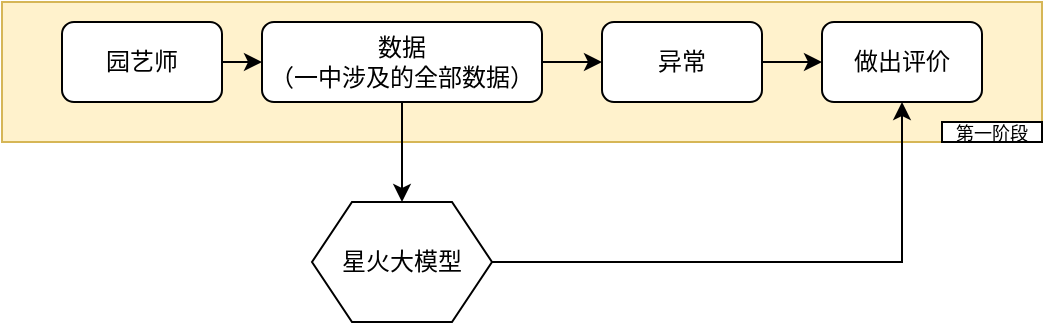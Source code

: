 <mxfile version="22.1.5" type="github" pages="2">
  <diagram name="第 1 页" id="VEZuiPWOyS5Thi3j2-d4">
    <mxGraphModel dx="1050" dy="597" grid="1" gridSize="10" guides="1" tooltips="1" connect="1" arrows="1" fold="1" page="1" pageScale="1" pageWidth="827" pageHeight="1169" math="0" shadow="0">
      <root>
        <mxCell id="0" />
        <mxCell id="1" parent="0" />
        <mxCell id="9nfToMPY9AtCd0rVWG0R-11" value="" style="rounded=0;whiteSpace=wrap;html=1;fillColor=#fff2cc;strokeColor=#d6b656;" vertex="1" parent="1">
          <mxGeometry x="10" y="190" width="520" height="70" as="geometry" />
        </mxCell>
        <mxCell id="9nfToMPY9AtCd0rVWG0R-5" style="edgeStyle=orthogonalEdgeStyle;rounded=0;orthogonalLoop=1;jettySize=auto;html=1;exitX=1;exitY=0.5;exitDx=0;exitDy=0;entryX=0;entryY=0.5;entryDx=0;entryDy=0;" edge="1" parent="1" source="9nfToMPY9AtCd0rVWG0R-1" target="9nfToMPY9AtCd0rVWG0R-2">
          <mxGeometry relative="1" as="geometry" />
        </mxCell>
        <mxCell id="9nfToMPY9AtCd0rVWG0R-1" value="园艺师" style="rounded=1;whiteSpace=wrap;html=1;" vertex="1" parent="1">
          <mxGeometry x="40" y="200" width="80" height="40" as="geometry" />
        </mxCell>
        <mxCell id="9nfToMPY9AtCd0rVWG0R-6" style="edgeStyle=orthogonalEdgeStyle;rounded=0;orthogonalLoop=1;jettySize=auto;html=1;exitX=1;exitY=0.5;exitDx=0;exitDy=0;entryX=0;entryY=0.5;entryDx=0;entryDy=0;" edge="1" parent="1" source="9nfToMPY9AtCd0rVWG0R-2" target="9nfToMPY9AtCd0rVWG0R-3">
          <mxGeometry relative="1" as="geometry" />
        </mxCell>
        <mxCell id="9nfToMPY9AtCd0rVWG0R-9" style="edgeStyle=orthogonalEdgeStyle;rounded=0;orthogonalLoop=1;jettySize=auto;html=1;exitX=0.5;exitY=1;exitDx=0;exitDy=0;entryX=0.5;entryY=0;entryDx=0;entryDy=0;" edge="1" parent="1" source="9nfToMPY9AtCd0rVWG0R-2" target="9nfToMPY9AtCd0rVWG0R-8">
          <mxGeometry relative="1" as="geometry" />
        </mxCell>
        <mxCell id="9nfToMPY9AtCd0rVWG0R-2" value="数据&lt;br&gt;（一中涉及的全部数据）" style="rounded=1;whiteSpace=wrap;html=1;" vertex="1" parent="1">
          <mxGeometry x="140" y="200" width="140" height="40" as="geometry" />
        </mxCell>
        <mxCell id="9nfToMPY9AtCd0rVWG0R-7" style="edgeStyle=orthogonalEdgeStyle;rounded=0;orthogonalLoop=1;jettySize=auto;html=1;exitX=1;exitY=0.5;exitDx=0;exitDy=0;entryX=0;entryY=0.5;entryDx=0;entryDy=0;" edge="1" parent="1" source="9nfToMPY9AtCd0rVWG0R-3" target="9nfToMPY9AtCd0rVWG0R-4">
          <mxGeometry relative="1" as="geometry" />
        </mxCell>
        <mxCell id="9nfToMPY9AtCd0rVWG0R-3" value="异常" style="rounded=1;whiteSpace=wrap;html=1;" vertex="1" parent="1">
          <mxGeometry x="310" y="200" width="80" height="40" as="geometry" />
        </mxCell>
        <mxCell id="9nfToMPY9AtCd0rVWG0R-4" value="做出评价" style="rounded=1;whiteSpace=wrap;html=1;" vertex="1" parent="1">
          <mxGeometry x="420" y="200" width="80" height="40" as="geometry" />
        </mxCell>
        <mxCell id="9nfToMPY9AtCd0rVWG0R-10" style="edgeStyle=orthogonalEdgeStyle;rounded=0;orthogonalLoop=1;jettySize=auto;html=1;exitX=1;exitY=0.5;exitDx=0;exitDy=0;entryX=0.5;entryY=1;entryDx=0;entryDy=0;" edge="1" parent="1" source="9nfToMPY9AtCd0rVWG0R-8" target="9nfToMPY9AtCd0rVWG0R-4">
          <mxGeometry relative="1" as="geometry" />
        </mxCell>
        <mxCell id="9nfToMPY9AtCd0rVWG0R-8" value="星火大模型" style="shape=hexagon;perimeter=hexagonPerimeter2;whiteSpace=wrap;html=1;fixedSize=1;" vertex="1" parent="1">
          <mxGeometry x="165" y="290" width="90" height="60" as="geometry" />
        </mxCell>
        <mxCell id="9nfToMPY9AtCd0rVWG0R-12" value="&lt;font style=&quot;font-size: 9px;&quot;&gt;第一阶段&lt;/font&gt;" style="rounded=0;whiteSpace=wrap;html=1;" vertex="1" parent="1">
          <mxGeometry x="480" y="250" width="50" height="10" as="geometry" />
        </mxCell>
      </root>
    </mxGraphModel>
  </diagram>
  <diagram id="5Yno_4PGzCIBWOxE1wbd" name="第 2 页">
    <mxGraphModel dx="1050" dy="597" grid="1" gridSize="10" guides="1" tooltips="1" connect="1" arrows="1" fold="1" page="1" pageScale="1" pageWidth="827" pageHeight="1169" math="0" shadow="0">
      <root>
        <mxCell id="0" />
        <mxCell id="1" parent="0" />
        <mxCell id="e80U6JMYLim3uh3alV6e-8" style="edgeStyle=orthogonalEdgeStyle;rounded=0;orthogonalLoop=1;jettySize=auto;html=1;exitX=0.5;exitY=1;exitDx=0;exitDy=0;entryX=0.5;entryY=0;entryDx=0;entryDy=0;" edge="1" parent="1" source="e80U6JMYLim3uh3alV6e-2" target="e80U6JMYLim3uh3alV6e-7">
          <mxGeometry relative="1" as="geometry" />
        </mxCell>
        <mxCell id="e80U6JMYLim3uh3alV6e-2" value="知识图谱" style="rounded=1;whiteSpace=wrap;html=1;" vertex="1" parent="1">
          <mxGeometry x="210" y="330" width="120" height="60" as="geometry" />
        </mxCell>
        <mxCell id="e80U6JMYLim3uh3alV6e-5" style="edgeStyle=orthogonalEdgeStyle;rounded=0;orthogonalLoop=1;jettySize=auto;html=1;exitX=0.5;exitY=1;exitDx=0;exitDy=0;entryX=0.5;entryY=0;entryDx=0;entryDy=0;" edge="1" parent="1" source="e80U6JMYLim3uh3alV6e-3" target="e80U6JMYLim3uh3alV6e-4">
          <mxGeometry relative="1" as="geometry" />
        </mxCell>
        <mxCell id="e80U6JMYLim3uh3alV6e-3" value="提问，如：“番茄叶子上有白色粉末怎么回事？”" style="rounded=1;whiteSpace=wrap;html=1;" vertex="1" parent="1">
          <mxGeometry x="210" y="110" width="120" height="60" as="geometry" />
        </mxCell>
        <mxCell id="e80U6JMYLim3uh3alV6e-6" style="edgeStyle=orthogonalEdgeStyle;rounded=0;orthogonalLoop=1;jettySize=auto;html=1;exitX=0.5;exitY=1;exitDx=0;exitDy=0;entryX=0.5;entryY=0;entryDx=0;entryDy=0;" edge="1" parent="1" source="e80U6JMYLim3uh3alV6e-4" target="e80U6JMYLim3uh3alV6e-2">
          <mxGeometry relative="1" as="geometry" />
        </mxCell>
        <mxCell id="e80U6JMYLim3uh3alV6e-4" value="星火大模型理解并生成图数据库查询语言" style="shape=hexagon;perimeter=hexagonPerimeter2;whiteSpace=wrap;html=1;fixedSize=1;" vertex="1" parent="1">
          <mxGeometry x="210" y="210" width="120" height="80" as="geometry" />
        </mxCell>
        <mxCell id="e80U6JMYLim3uh3alV6e-10" style="edgeStyle=orthogonalEdgeStyle;rounded=0;orthogonalLoop=1;jettySize=auto;html=1;exitX=0.5;exitY=1;exitDx=0;exitDy=0;entryX=0.5;entryY=0;entryDx=0;entryDy=0;" edge="1" parent="1" source="e80U6JMYLim3uh3alV6e-7" target="e80U6JMYLim3uh3alV6e-9">
          <mxGeometry relative="1" as="geometry" />
        </mxCell>
        <mxCell id="e80U6JMYLim3uh3alV6e-7" value="通过从知识图谱中检索的知识，构建prompt" style="rounded=1;whiteSpace=wrap;html=1;" vertex="1" parent="1">
          <mxGeometry x="210" y="430" width="120" height="60" as="geometry" />
        </mxCell>
        <mxCell id="e80U6JMYLim3uh3alV6e-9" value="送入大模型进行答案分析和复述" style="rounded=1;whiteSpace=wrap;html=1;" vertex="1" parent="1">
          <mxGeometry x="210" y="510" width="120" height="60" as="geometry" />
        </mxCell>
      </root>
    </mxGraphModel>
  </diagram>
</mxfile>
